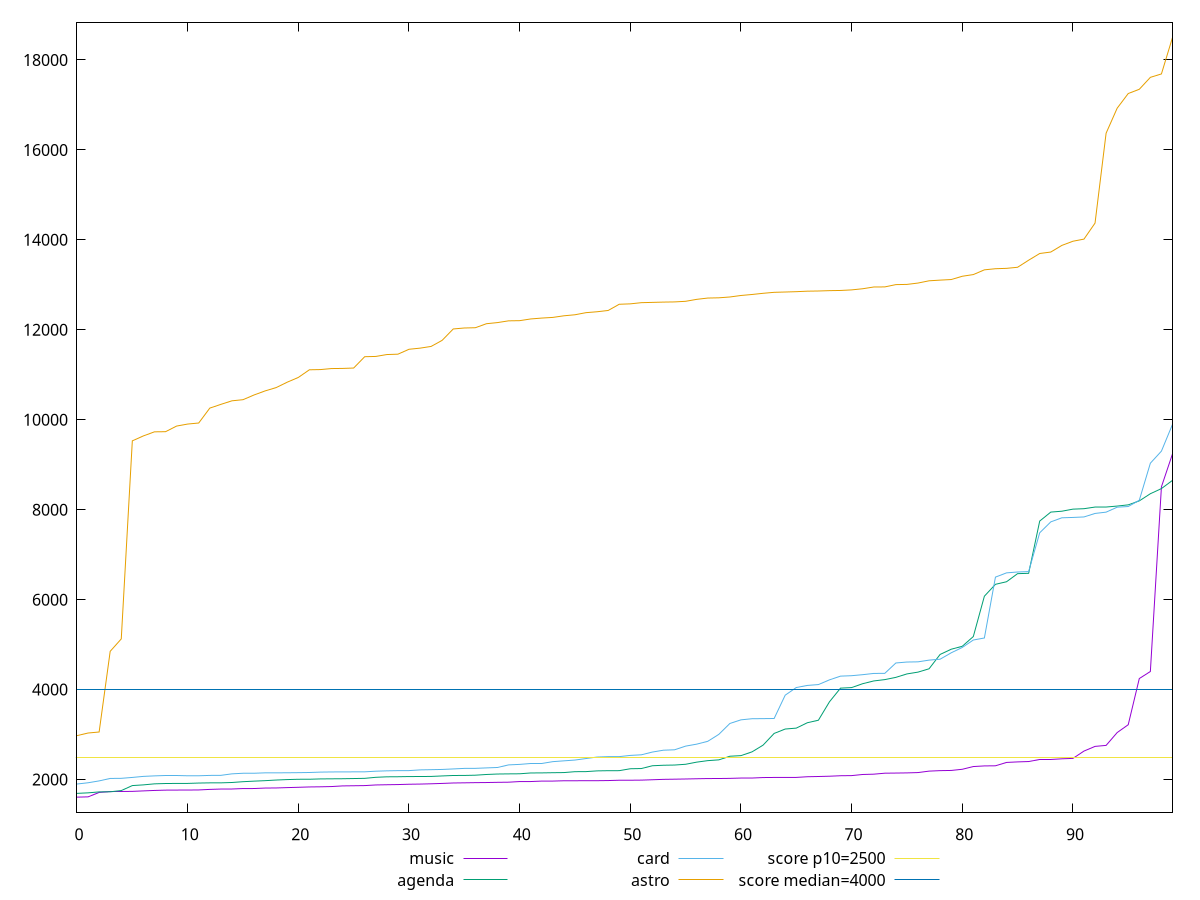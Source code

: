 reset

$music <<EOF
0 1608.092
1 1614.625
2 1713.5805
3 1732.3979999999997
4 1734.1220000000003
5 1736.6130000000003
6 1747.1159999999995
7 1757.1599999999999
8 1764.054
9 1765.4384999999997
10 1766.046
11 1768.299
12 1780.3110000000001
13 1788.243
14 1789.1019999999999
15 1799.284
16 1799.6860000000001
17 1810.2779999999998
18 1812.486
19 1820.2799999999997
20 1827.2760000000003
21 1834.8719999999998
22 1838.3159999999998
23 1843.692
24 1858.0395000000003
25 1861.4599999999998
26 1865.1075
27 1879.2209999999998
28 1883.9625000000003
29 1887.9599999999998
30 1894.9679999999998
31 1898.718
32 1905.2110000000002
33 1913.34
34 1923.033
35 1926.5860000000002
36 1930.503
37 1933.065
38 1937.5065
39 1940.6075000000003
40 1954.797
41 1955.2604999999999
42 1964.9820000000004
43 1965.315
44 1972.4579999999996
45 1972.732
46 1973.6609999999998
47 1974.018
48 1976.9550000000004
49 1984.022
50 1984.1609999999998
51 1986.712
52 1994.8960000000002
53 2003.7020000000002
54 2007.508
55 2011.8075000000001
56 2017.0530000000003
57 2021.6654999999998
58 2022.4624999999996
59 2025.627
60 2032.5720000000001
61 2032.9739999999997
62 2043.7930000000001
63 2045.97
64 2046.9825000000005
65 2047.074
66 2061.8835000000004
67 2067.2055
68 2073.5299999999997
69 2084.1960000000004
70 2087.094
71 2111.946
72 2118.896
73 2140.5209999999997
74 2143.6229999999996
75 2147.283
76 2154.5840000000003
77 2186.666
78 2197.6125
79 2201.7374999999997
80 2227.758
81 2288.511
82 2302.5780000000004
83 2305.342
84 2379.8909999999996
85 2391.766
86 2399.8140000000003
87 2441.889
88 2441.9175000000005
89 2460.566
90 2469.7919999999995
91 2632.764
92 2736.6965000000005
93 2758.8195
94 3044.1589999999997
95 3219.1200000000003
96 4245.527
97 4402.1895
98 8508.249
99 9240.4845
EOF

$agenda <<EOF
0 1692.111
1 1703.7620000000002
2 1724.6969999999997
3 1727.56
4 1754.6080000000002
5 1865.3159999999998
6 1881.036
7 1903.838
8 1911.2759999999998
9 1913.0149999999999
10 1913.562
11 1921.6290000000004
12 1925.712
13 1926.1859999999997
14 1933.848
15 1951.5434999999998
16 1964.1490000000001
17 1974.5425
18 1988.5559999999996
19 1998.7514999999994
20 2005.6245000000004
21 2006.0369999999996
22 2013.4379999999999
23 2015.6510000000003
24 2017.629
25 2021.9279999999999
26 2026.0785
27 2049.1525
28 2060.1849999999995
29 2061.8630000000003
30 2066.175
31 2066.7374999999997
32 2068.5640000000003
33 2079.6525
34 2089.715
35 2090.7609999999995
36 2096.16
37 2112.1279999999997
38 2122.2650000000003
39 2125.5515000000005
40 2127.6265
41 2145.756
42 2147.4225
43 2151.545
44 2154.3999999999996
45 2174.21
46 2175.9275000000002
47 2192.1180000000004
48 2196.38
49 2196.955
50 2239.5
51 2244.3765000000003
52 2306.2635
53 2317.479
54 2322.0299999999997
55 2338.9919999999993
56 2386.419
57 2419.7915
58 2437.0860000000002
59 2518.0330000000004
60 2531.3559999999998
61 2615.0460000000003
62 2764.635
63 3025.312000000001
64 3122.6635
65 3142.912799999999
66 3262.487
67 3318.7799999999993
68 3728.1050000000005
69 4032.1050000000005
70 4044.142
71 4130.491
72 4191.704
73 4221.51
74 4271.496999999999
75 4347.988
76 4387.892
77 4462.215
78 4781.3910000000005
79 4897.04
80 4962.542
81 5179.446999999999
82 6075.98
83 6340.5509999999995
84 6397.4169999999995
85 6577.559
86 6584.9125
87 7746.845999999999
88 7946.2945
89 7965.921000000001
90 8011.789
91 8021.665
92 8058.309999999999
93 8058.883999999999
94 8080.114
95 8107.4075
96 8195.789
97 8354.9155
98 8469.386
99 8651.9525
EOF

$card <<EOF
0 1899.9920000000002
1 1927.991
2 1969.3740000000003
3 2024.0579999999998
4 2026.5125000000003
5 2046.5125
6 2069.721
7 2081.035
8 2083.0649999999996
9 2083.1059999999998
10 2083.242
11 2083.5289999999995
12 2091.5299999999997
13 2092.834
14 2126.2195
15 2139.18
16 2139.54
17 2148.5399999999995
18 2148.642
19 2149.9444999999996
20 2152.7160000000003
21 2156.0575
22 2164.7660000000005
23 2168.4629999999997
24 2169.5225
25 2170.29
26 2171.2720000000004
27 2185.0225
28 2193.0460000000003
29 2197.427
30 2198.2735
31 2214.2744999999995
32 2218.782
33 2223.9925
34 2235.4084999999995
35 2247.4345000000003
36 2248.459
37 2258.4314999999997
38 2267.868
39 2325.33
40 2336.488
41 2356.3319999999994
42 2356.6115
43 2397.3150000000005
44 2415.3925
45 2432.785
46 2466.6299999999997
47 2500.0175
48 2508.5775000000003
49 2508.9890000000005
50 2536.064
51 2549.5919999999996
52 2610.8089999999997
53 2652.0640000000003
54 2660.9164999999994
55 2742.717
56 2786.51
57 2849.5124999999994
58 3003.915
59 3246.380000000001
60 3326.8550000000005
61 3351.8100000000004
62 3354.0024999999996
63 3357.05
64 3875.3999999999996
65 4045.59
66 4092.0699999999997
67 4111.19
68 4216.145
69 4298.94
70 4308.48
71 4331.145
72 4358.834999999999
73 4360.966
74 4591.26
75 4612.369
76 4616.725
77 4654.653
78 4675.5199999999995
79 4817.3075
80 4936.429
81 5101.799999999999
82 5147.208
83 6500.504999999999
84 6594.9055
85 6614.205000000001
86 6623.486000000001
87 7486.2855
88 7728.624999999999
89 7819.407999999999
90 7827.2
91 7838.351999999999
92 7916.251499999999
93 7945.248
94 8055.389500000001
95 8070.138999999999
96 8210.1745
97 9033.563
98 9301.881000000001
99 9896.5435
EOF

$astro <<EOF
0 2976.1799999999994
1 3033.964
2 3056.583
3 4850.877999999999
4 5126.390000000001
5 9530.5215
6 9640.387000000002
7 9730.907
8 9733.946
9 9859.046000000002
10 9903.764000000001
11 9927.071999999998
12 10258.328000000001
13 10341.4595
14 10420.5245
15 10445.516
16 10550.466
17 10640.837500000001
18 10715.255000000001
19 10834.931500000004
20 10940.406
21 11110.416000000001
22 11115.134000000002
23 11137.796999999997
24 11140.737499999997
25 11149.199999999999
26 11401.525000000001
27 11407.183
28 11449.269999999999
29 11457.281500000003
30 11566.484500000002
31 11591.608
32 11629.822000000004
33 11765.4885
34 12018.229000000001
35 12039.5715
36 12045.765
37 12134.8535
38 12159.907
39 12198.718
40 12202.588000000003
41 12240.698999999999
42 12260.324999999997
43 12275.148000000001
44 12310.9195
45 12333.828000000001
46 12380.637
47 12400.875999999998
48 12429.2875
49 12567.346999999998
50 12576.360500000003
51 12602.693999999998
52 12609.126
53 12615.5125
54 12619.553499999998
55 12633.255
56 12676.411000000004
57 12705.52
58 12710.852499999999
59 12729.2885
60 12762.491000000002
61 12784.624999999998
62 12811.002999999997
63 12832.856
64 12839.6545
65 12847.231999999998
66 12858.1835
67 12862.3775
68 12870.069999999998
69 12874.137499999999
70 12886.871500000001
71 12912.383
72 12951.141
73 12953.168000000001
74 13004.199999999999
75 13008.720000000003
76 13038.872
77 13089.0485
78 13104.1155
79 13117.069
80 13189.988
81 13227.5825
82 13332.576000000001
83 13357.665
84 13365.839999999998
85 13389.926000000001
86 13547.287999999997
87 13696.164
88 13728.525499999998
89 13875.872999999996
90 13968.604
91 14015.869999999997
92 14371.942000000003
93 16370.669999999998
94 16926.881
95 17253.456500000004
96 17347.740999999995
97 17612.97699999999
98 17688.743499999997
99 18499.047499999993
EOF

set key outside below
set xrange [0:99]
set yrange [1270.2728900000002:18836.866609999994]
set trange [1270.2728900000002:18836.866609999994]
set terminal svg size 640, 560 enhanced background rgb 'white'
set output "reports/report_00028_2021-02-24T12-49-42.674Z/largest-contentful-paint/comparison/sorted/all_raw.svg"

plot $music title "music" with line, \
     $agenda title "agenda" with line, \
     $card title "card" with line, \
     $astro title "astro" with line, \
     2500 title "score p10=2500", \
     4000 title "score median=4000"

reset
